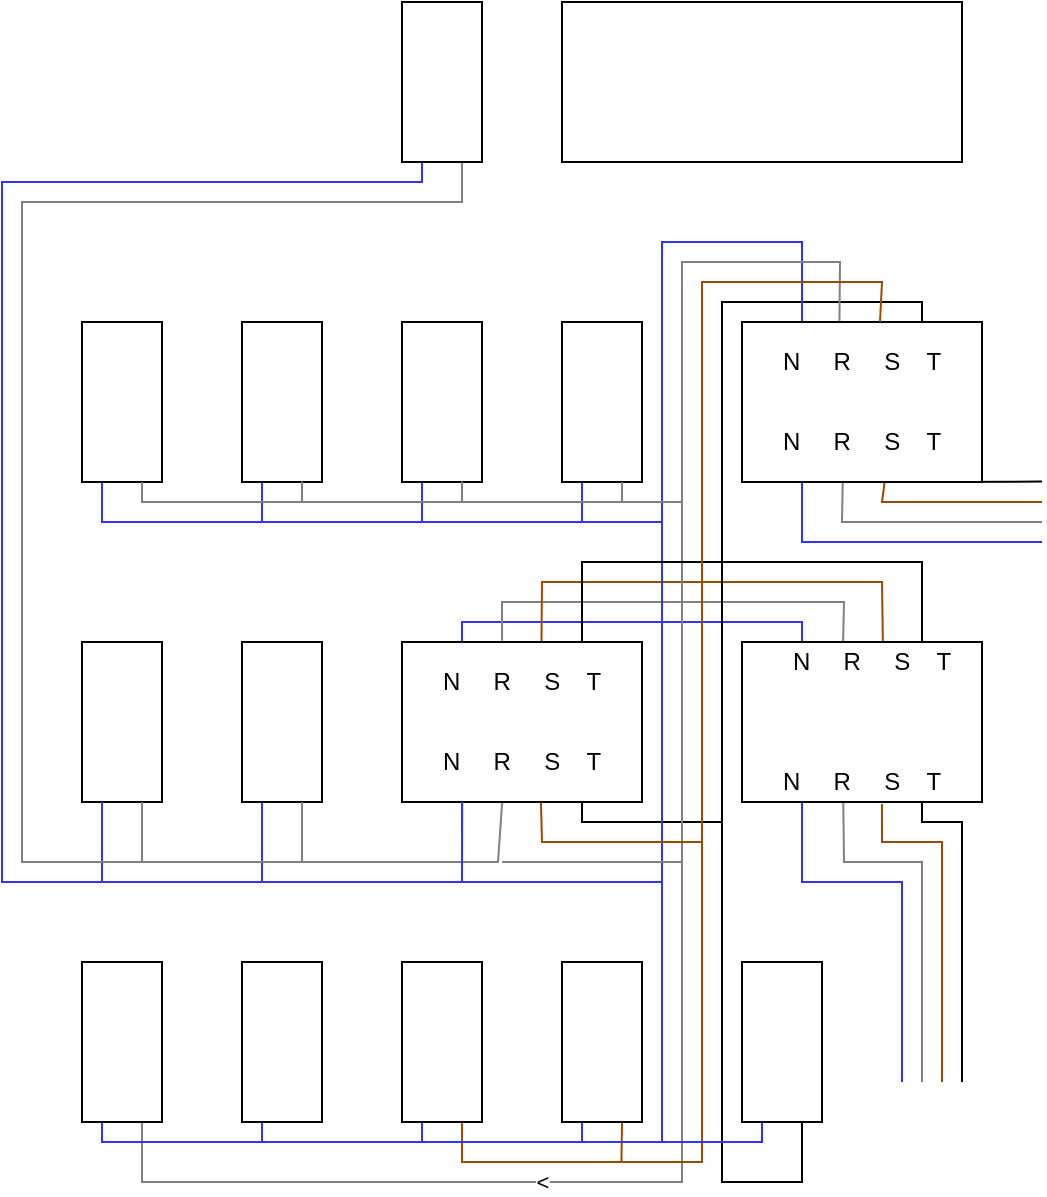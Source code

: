 <mxfile version="14.4.3" type="github">
  <diagram id="EmdvEU5kHOKkIxqGj7iC" name="Page-1">
    <mxGraphModel dx="1422" dy="774" grid="1" gridSize="10" guides="1" tooltips="1" connect="1" arrows="1" fold="1" page="1" pageScale="1" pageWidth="827" pageHeight="1169" math="0" shadow="0">
      <root>
        <mxCell id="0" />
        <mxCell id="1" parent="0" />
        <mxCell id="Mf9fLnn3tGQ7KXRYkGbC-29" style="edgeStyle=none;rounded=0;orthogonalLoop=1;jettySize=auto;html=1;exitX=0.25;exitY=1;exitDx=0;exitDy=0;endArrow=none;endFill=0;strokeColor=#3333FF;" edge="1" parent="1" source="Mf9fLnn3tGQ7KXRYkGbC-3">
          <mxGeometry relative="1" as="geometry">
            <mxPoint x="450" y="340" as="targetPoint" />
            <Array as="points">
              <mxPoint x="170" y="340" />
            </Array>
          </mxGeometry>
        </mxCell>
        <mxCell id="Mf9fLnn3tGQ7KXRYkGbC-3" value="" style="whiteSpace=wrap;html=1;" vertex="1" parent="1">
          <mxGeometry x="160" y="240" width="40" height="80" as="geometry" />
        </mxCell>
        <mxCell id="Mf9fLnn3tGQ7KXRYkGbC-30" style="edgeStyle=none;rounded=0;orthogonalLoop=1;jettySize=auto;html=1;exitX=0.25;exitY=1;exitDx=0;exitDy=0;endArrow=none;endFill=0;strokeColor=#3333FF;" edge="1" parent="1" source="Mf9fLnn3tGQ7KXRYkGbC-4">
          <mxGeometry relative="1" as="geometry">
            <mxPoint x="450" y="340" as="targetPoint" />
            <Array as="points">
              <mxPoint x="250" y="340" />
            </Array>
          </mxGeometry>
        </mxCell>
        <mxCell id="Mf9fLnn3tGQ7KXRYkGbC-49" style="edgeStyle=none;rounded=0;orthogonalLoop=1;jettySize=auto;html=1;exitX=0.75;exitY=1;exitDx=0;exitDy=0;endArrow=none;endFill=0;entryX=0.75;entryY=1;entryDx=0;entryDy=0;strokeColor=#808080;" edge="1" parent="1" source="Mf9fLnn3tGQ7KXRYkGbC-4" target="Mf9fLnn3tGQ7KXRYkGbC-3">
          <mxGeometry relative="1" as="geometry">
            <Array as="points">
              <mxPoint x="270" y="330" />
              <mxPoint x="190" y="330" />
            </Array>
          </mxGeometry>
        </mxCell>
        <mxCell id="Mf9fLnn3tGQ7KXRYkGbC-4" value="" style="whiteSpace=wrap;html=1;" vertex="1" parent="1">
          <mxGeometry x="240" y="240" width="40" height="80" as="geometry" />
        </mxCell>
        <mxCell id="Mf9fLnn3tGQ7KXRYkGbC-31" style="edgeStyle=none;rounded=0;orthogonalLoop=1;jettySize=auto;html=1;exitX=0.25;exitY=1;exitDx=0;exitDy=0;endArrow=none;endFill=0;strokeColor=#3333FF;" edge="1" parent="1" source="Mf9fLnn3tGQ7KXRYkGbC-5">
          <mxGeometry relative="1" as="geometry">
            <mxPoint x="450" y="340" as="targetPoint" />
            <Array as="points">
              <mxPoint x="330" y="340" />
            </Array>
          </mxGeometry>
        </mxCell>
        <mxCell id="Mf9fLnn3tGQ7KXRYkGbC-50" style="edgeStyle=none;rounded=0;orthogonalLoop=1;jettySize=auto;html=1;exitX=0.75;exitY=1;exitDx=0;exitDy=0;endArrow=none;endFill=0;strokeColor=#808080;" edge="1" parent="1" source="Mf9fLnn3tGQ7KXRYkGbC-5">
          <mxGeometry relative="1" as="geometry">
            <mxPoint x="270.0" y="319.793" as="targetPoint" />
            <Array as="points">
              <mxPoint x="350" y="330" />
              <mxPoint x="270" y="330" />
            </Array>
          </mxGeometry>
        </mxCell>
        <mxCell id="Mf9fLnn3tGQ7KXRYkGbC-5" value="" style="whiteSpace=wrap;html=1;" vertex="1" parent="1">
          <mxGeometry x="320" y="240" width="40" height="80" as="geometry" />
        </mxCell>
        <mxCell id="Mf9fLnn3tGQ7KXRYkGbC-32" style="edgeStyle=none;rounded=0;orthogonalLoop=1;jettySize=auto;html=1;exitX=0.25;exitY=1;exitDx=0;exitDy=0;endArrow=none;endFill=0;strokeColor=#3333FF;" edge="1" parent="1" source="Mf9fLnn3tGQ7KXRYkGbC-6">
          <mxGeometry relative="1" as="geometry">
            <mxPoint x="450" y="340" as="targetPoint" />
            <Array as="points">
              <mxPoint x="410" y="340" />
            </Array>
          </mxGeometry>
        </mxCell>
        <mxCell id="Mf9fLnn3tGQ7KXRYkGbC-51" style="edgeStyle=none;rounded=0;orthogonalLoop=1;jettySize=auto;html=1;exitX=0.75;exitY=1;exitDx=0;exitDy=0;endArrow=none;endFill=0;strokeColor=#808080;" edge="1" parent="1" source="Mf9fLnn3tGQ7KXRYkGbC-6">
          <mxGeometry relative="1" as="geometry">
            <mxPoint x="350.0" y="319.793" as="targetPoint" />
            <Array as="points">
              <mxPoint x="430" y="330" />
              <mxPoint x="350" y="330" />
            </Array>
          </mxGeometry>
        </mxCell>
        <mxCell id="Mf9fLnn3tGQ7KXRYkGbC-6" value="" style="whiteSpace=wrap;html=1;" vertex="1" parent="1">
          <mxGeometry x="400" y="240" width="40" height="80" as="geometry" />
        </mxCell>
        <mxCell id="Mf9fLnn3tGQ7KXRYkGbC-25" style="edgeStyle=none;rounded=0;orthogonalLoop=1;jettySize=auto;html=1;exitX=0.25;exitY=1;exitDx=0;exitDy=0;entryX=0.25;entryY=1;entryDx=0;entryDy=0;endArrow=none;endFill=0;strokeColor=#3333FF;" edge="1" parent="1" source="Mf9fLnn3tGQ7KXRYkGbC-7" target="Mf9fLnn3tGQ7KXRYkGbC-8">
          <mxGeometry relative="1" as="geometry">
            <Array as="points">
              <mxPoint x="170" y="520" />
              <mxPoint x="250" y="520" />
            </Array>
          </mxGeometry>
        </mxCell>
        <mxCell id="Mf9fLnn3tGQ7KXRYkGbC-7" value="" style="whiteSpace=wrap;html=1;" vertex="1" parent="1">
          <mxGeometry x="160" y="400" width="40" height="80" as="geometry" />
        </mxCell>
        <mxCell id="Mf9fLnn3tGQ7KXRYkGbC-26" style="edgeStyle=none;rounded=0;orthogonalLoop=1;jettySize=auto;html=1;exitX=0.25;exitY=1;exitDx=0;exitDy=0;entryX=0.168;entryY=0.983;entryDx=0;entryDy=0;entryPerimeter=0;endArrow=none;endFill=0;strokeColor=#3333FF;" edge="1" parent="1" source="Mf9fLnn3tGQ7KXRYkGbC-8" target="Mf9fLnn3tGQ7KXRYkGbC-41">
          <mxGeometry relative="1" as="geometry">
            <Array as="points">
              <mxPoint x="250" y="520" />
              <mxPoint x="350" y="520" />
            </Array>
          </mxGeometry>
        </mxCell>
        <mxCell id="Mf9fLnn3tGQ7KXRYkGbC-33" style="edgeStyle=none;rounded=0;orthogonalLoop=1;jettySize=auto;html=1;exitX=0.75;exitY=1;exitDx=0;exitDy=0;endArrow=none;endFill=0;strokeColor=#808080;" edge="1" parent="1" source="Mf9fLnn3tGQ7KXRYkGbC-8">
          <mxGeometry relative="1" as="geometry">
            <mxPoint x="190" y="510" as="targetPoint" />
            <Array as="points">
              <mxPoint x="270" y="510" />
            </Array>
          </mxGeometry>
        </mxCell>
        <mxCell id="Mf9fLnn3tGQ7KXRYkGbC-8" value="" style="whiteSpace=wrap;html=1;" vertex="1" parent="1">
          <mxGeometry x="240" y="400" width="40" height="80" as="geometry" />
        </mxCell>
        <mxCell id="Mf9fLnn3tGQ7KXRYkGbC-9" value="" style="whiteSpace=wrap;html=1;" vertex="1" parent="1">
          <mxGeometry x="330" y="400" width="40" height="80" as="geometry" />
        </mxCell>
        <mxCell id="Mf9fLnn3tGQ7KXRYkGbC-36" style="edgeStyle=none;rounded=0;orthogonalLoop=1;jettySize=auto;html=1;exitX=0.417;exitY=1.006;exitDx=0;exitDy=0;entryX=0.75;entryY=1;entryDx=0;entryDy=0;endArrow=none;endFill=0;strokeColor=#808080;exitPerimeter=0;" edge="1" parent="1" source="Mf9fLnn3tGQ7KXRYkGbC-10" target="Mf9fLnn3tGQ7KXRYkGbC-8">
          <mxGeometry relative="1" as="geometry">
            <Array as="points">
              <mxPoint x="368" y="510" />
              <mxPoint x="270" y="510" />
            </Array>
          </mxGeometry>
        </mxCell>
        <mxCell id="Mf9fLnn3tGQ7KXRYkGbC-37" style="edgeStyle=none;rounded=0;orthogonalLoop=1;jettySize=auto;html=1;exitX=0.25;exitY=0;exitDx=0;exitDy=0;endArrow=none;endFill=0;strokeColor=#3333FF;entryX=0.25;entryY=0;entryDx=0;entryDy=0;" edge="1" parent="1" source="Mf9fLnn3tGQ7KXRYkGbC-10" target="Mf9fLnn3tGQ7KXRYkGbC-12">
          <mxGeometry relative="1" as="geometry">
            <mxPoint x="503" y="400" as="targetPoint" />
            <Array as="points">
              <mxPoint x="350" y="390" />
              <mxPoint x="520" y="390" />
            </Array>
          </mxGeometry>
        </mxCell>
        <mxCell id="Mf9fLnn3tGQ7KXRYkGbC-38" style="edgeStyle=none;rounded=0;orthogonalLoop=1;jettySize=auto;html=1;exitX=0.417;exitY=-0.008;exitDx=0;exitDy=0;entryX=0.421;entryY=0.015;entryDx=0;entryDy=0;endArrow=none;endFill=0;exitPerimeter=0;strokeColor=#808080;entryPerimeter=0;" edge="1" parent="1" source="Mf9fLnn3tGQ7KXRYkGbC-10" target="Mf9fLnn3tGQ7KXRYkGbC-12">
          <mxGeometry relative="1" as="geometry">
            <Array as="points">
              <mxPoint x="370" y="380" />
              <mxPoint x="541" y="380" />
            </Array>
          </mxGeometry>
        </mxCell>
        <mxCell id="Mf9fLnn3tGQ7KXRYkGbC-39" style="edgeStyle=none;rounded=0;orthogonalLoop=1;jettySize=auto;html=1;exitX=0.581;exitY=0.02;exitDx=0;exitDy=0;entryX=0.587;entryY=0.008;entryDx=0;entryDy=0;entryPerimeter=0;endArrow=none;endFill=0;exitPerimeter=0;strokeColor=#994C00;" edge="1" parent="1" source="Mf9fLnn3tGQ7KXRYkGbC-10" target="Mf9fLnn3tGQ7KXRYkGbC-12">
          <mxGeometry relative="1" as="geometry">
            <Array as="points">
              <mxPoint x="390" y="370" />
              <mxPoint x="560" y="370" />
            </Array>
          </mxGeometry>
        </mxCell>
        <mxCell id="Mf9fLnn3tGQ7KXRYkGbC-55" style="edgeStyle=none;rounded=0;orthogonalLoop=1;jettySize=auto;html=1;exitX=0.75;exitY=1;exitDx=0;exitDy=0;entryX=0.75;entryY=0;entryDx=0;entryDy=0;endArrow=none;endFill=0;" edge="1" parent="1" source="Mf9fLnn3tGQ7KXRYkGbC-10" target="Mf9fLnn3tGQ7KXRYkGbC-11">
          <mxGeometry relative="1" as="geometry">
            <Array as="points">
              <mxPoint x="410" y="490" />
              <mxPoint x="480" y="490" />
              <mxPoint x="480" y="230" />
              <mxPoint x="580" y="230" />
            </Array>
          </mxGeometry>
        </mxCell>
        <mxCell id="Mf9fLnn3tGQ7KXRYkGbC-10" value="" style="whiteSpace=wrap;html=1;" vertex="1" parent="1">
          <mxGeometry x="320" y="400" width="120" height="80" as="geometry" />
        </mxCell>
        <mxCell id="Mf9fLnn3tGQ7KXRYkGbC-27" style="edgeStyle=none;rounded=0;orthogonalLoop=1;jettySize=auto;html=1;entryX=0.25;entryY=1;entryDx=0;entryDy=0;endArrow=none;endFill=0;strokeColor=#3333FF;exitX=0.25;exitY=0;exitDx=0;exitDy=0;" edge="1" parent="1" source="Mf9fLnn3tGQ7KXRYkGbC-11" target="Mf9fLnn3tGQ7KXRYkGbC-10">
          <mxGeometry relative="1" as="geometry">
            <mxPoint x="498" y="239" as="sourcePoint" />
            <Array as="points">
              <mxPoint x="520" y="200" />
              <mxPoint x="450" y="200" />
              <mxPoint x="450" y="330" />
              <mxPoint x="450" y="520" />
              <mxPoint x="350" y="520" />
            </Array>
          </mxGeometry>
        </mxCell>
        <mxCell id="Mf9fLnn3tGQ7KXRYkGbC-52" style="edgeStyle=none;rounded=0;orthogonalLoop=1;jettySize=auto;html=1;exitX=0.406;exitY=0;exitDx=0;exitDy=0;endArrow=none;endFill=0;strokeColor=#808080;exitPerimeter=0;" edge="1" parent="1" source="Mf9fLnn3tGQ7KXRYkGbC-11">
          <mxGeometry relative="1" as="geometry">
            <mxPoint x="430.0" y="320" as="targetPoint" />
            <Array as="points">
              <mxPoint x="539" y="210" />
              <mxPoint x="460" y="210" />
              <mxPoint x="460" y="330" />
              <mxPoint x="430" y="330" />
            </Array>
          </mxGeometry>
        </mxCell>
        <mxCell id="Mf9fLnn3tGQ7KXRYkGbC-54" style="edgeStyle=none;rounded=0;orthogonalLoop=1;jettySize=auto;html=1;endArrow=none;endFill=0;strokeColor=#808080;" edge="1" parent="1">
          <mxGeometry relative="1" as="geometry">
            <mxPoint x="370" y="510" as="targetPoint" />
            <mxPoint x="460" y="330" as="sourcePoint" />
            <Array as="points">
              <mxPoint x="460" y="510" />
            </Array>
          </mxGeometry>
        </mxCell>
        <mxCell id="Mf9fLnn3tGQ7KXRYkGbC-56" style="edgeStyle=none;rounded=0;orthogonalLoop=1;jettySize=auto;html=1;exitX=0.25;exitY=1;exitDx=0;exitDy=0;endArrow=none;endFill=0;strokeColor=#3333FF;" edge="1" parent="1" source="Mf9fLnn3tGQ7KXRYkGbC-11">
          <mxGeometry relative="1" as="geometry">
            <mxPoint x="640" y="350" as="targetPoint" />
            <Array as="points">
              <mxPoint x="520" y="350" />
            </Array>
          </mxGeometry>
        </mxCell>
        <mxCell id="Mf9fLnn3tGQ7KXRYkGbC-57" style="edgeStyle=none;rounded=0;orthogonalLoop=1;jettySize=auto;html=1;exitX=0.42;exitY=0.974;exitDx=0;exitDy=0;endArrow=none;endFill=0;exitPerimeter=0;strokeColor=#808080;" edge="1" parent="1" source="Mf9fLnn3tGQ7KXRYkGbC-11">
          <mxGeometry relative="1" as="geometry">
            <mxPoint x="640" y="340" as="targetPoint" />
            <Array as="points">
              <mxPoint x="540" y="340" />
            </Array>
          </mxGeometry>
        </mxCell>
        <mxCell id="Mf9fLnn3tGQ7KXRYkGbC-58" style="edgeStyle=none;rounded=0;orthogonalLoop=1;jettySize=auto;html=1;exitX=0.594;exitY=1.004;exitDx=0;exitDy=0;endArrow=none;endFill=0;exitPerimeter=0;strokeColor=#994C00;" edge="1" parent="1" source="Mf9fLnn3tGQ7KXRYkGbC-11">
          <mxGeometry relative="1" as="geometry">
            <mxPoint x="640" y="330" as="targetPoint" />
            <Array as="points">
              <mxPoint x="560" y="330" />
            </Array>
          </mxGeometry>
        </mxCell>
        <mxCell id="Mf9fLnn3tGQ7KXRYkGbC-59" style="edgeStyle=none;rounded=0;orthogonalLoop=1;jettySize=auto;html=1;exitX=1;exitY=1;exitDx=0;exitDy=0;endArrow=none;endFill=0;strokeColor=#000000;" edge="1" parent="1" source="Mf9fLnn3tGQ7KXRYkGbC-11">
          <mxGeometry relative="1" as="geometry">
            <mxPoint x="640" y="319.81" as="targetPoint" />
            <Array as="points">
              <mxPoint x="580" y="320" />
            </Array>
          </mxGeometry>
        </mxCell>
        <mxCell id="Mf9fLnn3tGQ7KXRYkGbC-11" value="" style="whiteSpace=wrap;html=1;" vertex="1" parent="1">
          <mxGeometry x="490" y="240" width="120" height="80" as="geometry" />
        </mxCell>
        <mxCell id="Mf9fLnn3tGQ7KXRYkGbC-40" style="edgeStyle=none;rounded=0;orthogonalLoop=1;jettySize=auto;html=1;exitX=0.75;exitY=0;exitDx=0;exitDy=0;endArrow=none;endFill=0;entryX=0.75;entryY=0;entryDx=0;entryDy=0;" edge="1" parent="1" source="Mf9fLnn3tGQ7KXRYkGbC-12" target="Mf9fLnn3tGQ7KXRYkGbC-10">
          <mxGeometry relative="1" as="geometry">
            <mxPoint x="580.0" y="360" as="targetPoint" />
            <Array as="points">
              <mxPoint x="580" y="360" />
              <mxPoint x="410" y="360" />
            </Array>
          </mxGeometry>
        </mxCell>
        <mxCell id="Mf9fLnn3tGQ7KXRYkGbC-42" style="edgeStyle=none;rounded=0;orthogonalLoop=1;jettySize=auto;html=1;exitX=0.75;exitY=1;exitDx=0;exitDy=0;endArrow=none;endFill=0;strokeColor=#000000;" edge="1" parent="1" source="Mf9fLnn3tGQ7KXRYkGbC-12">
          <mxGeometry relative="1" as="geometry">
            <mxPoint x="600" y="620" as="targetPoint" />
            <Array as="points">
              <mxPoint x="580" y="490" />
              <mxPoint x="600" y="490" />
            </Array>
          </mxGeometry>
        </mxCell>
        <mxCell id="Mf9fLnn3tGQ7KXRYkGbC-43" style="edgeStyle=none;rounded=0;orthogonalLoop=1;jettySize=auto;html=1;exitX=0.583;exitY=1.013;exitDx=0;exitDy=0;endArrow=none;endFill=0;exitPerimeter=0;strokeColor=#994C00;" edge="1" parent="1" source="Mf9fLnn3tGQ7KXRYkGbC-12">
          <mxGeometry relative="1" as="geometry">
            <mxPoint x="590" y="620" as="targetPoint" />
            <Array as="points">
              <mxPoint x="560" y="500" />
              <mxPoint x="590" y="500" />
            </Array>
          </mxGeometry>
        </mxCell>
        <mxCell id="Mf9fLnn3tGQ7KXRYkGbC-44" style="edgeStyle=none;rounded=0;orthogonalLoop=1;jettySize=auto;html=1;exitX=0.422;exitY=1.004;exitDx=0;exitDy=0;endArrow=none;endFill=0;exitPerimeter=0;strokeColor=#808080;" edge="1" parent="1" source="Mf9fLnn3tGQ7KXRYkGbC-12">
          <mxGeometry relative="1" as="geometry">
            <mxPoint x="580" y="620" as="targetPoint" />
            <Array as="points">
              <mxPoint x="541" y="510" />
              <mxPoint x="580" y="510" />
            </Array>
          </mxGeometry>
        </mxCell>
        <mxCell id="Mf9fLnn3tGQ7KXRYkGbC-45" style="edgeStyle=none;rounded=0;orthogonalLoop=1;jettySize=auto;html=1;exitX=0.25;exitY=1;exitDx=0;exitDy=0;endArrow=none;endFill=0;strokeColor=#3333FF;" edge="1" parent="1" source="Mf9fLnn3tGQ7KXRYkGbC-12">
          <mxGeometry relative="1" as="geometry">
            <mxPoint x="570" y="620" as="targetPoint" />
            <Array as="points">
              <mxPoint x="520" y="520" />
              <mxPoint x="570" y="520" />
            </Array>
          </mxGeometry>
        </mxCell>
        <mxCell id="Mf9fLnn3tGQ7KXRYkGbC-12" value="" style="whiteSpace=wrap;html=1;" vertex="1" parent="1">
          <mxGeometry x="490" y="400" width="120" height="80" as="geometry" />
        </mxCell>
        <mxCell id="Mf9fLnn3tGQ7KXRYkGbC-62" value="&amp;lt;" style="edgeStyle=none;rounded=0;orthogonalLoop=1;jettySize=auto;html=1;exitX=0.75;exitY=1;exitDx=0;exitDy=0;endArrow=none;endFill=0;strokeColor=#808080;" edge="1" parent="1" source="Mf9fLnn3tGQ7KXRYkGbC-13">
          <mxGeometry relative="1" as="geometry">
            <mxPoint x="460" y="510" as="targetPoint" />
            <Array as="points">
              <mxPoint x="190" y="670" />
              <mxPoint x="460" y="670" />
            </Array>
          </mxGeometry>
        </mxCell>
        <mxCell id="Mf9fLnn3tGQ7KXRYkGbC-71" style="edgeStyle=none;rounded=0;orthogonalLoop=1;jettySize=auto;html=1;exitX=0.25;exitY=1;exitDx=0;exitDy=0;endArrow=none;endFill=0;strokeColor=#3333FF;" edge="1" parent="1" source="Mf9fLnn3tGQ7KXRYkGbC-13">
          <mxGeometry relative="1" as="geometry">
            <mxPoint x="250" y="650" as="targetPoint" />
            <Array as="points">
              <mxPoint x="170" y="650" />
            </Array>
          </mxGeometry>
        </mxCell>
        <mxCell id="Mf9fLnn3tGQ7KXRYkGbC-13" value="" style="whiteSpace=wrap;html=1;" vertex="1" parent="1">
          <mxGeometry x="160" y="560" width="40" height="80" as="geometry" />
        </mxCell>
        <mxCell id="Mf9fLnn3tGQ7KXRYkGbC-70" style="edgeStyle=none;rounded=0;orthogonalLoop=1;jettySize=auto;html=1;exitX=0.25;exitY=1;exitDx=0;exitDy=0;endArrow=none;endFill=0;strokeColor=#3333FF;" edge="1" parent="1" source="Mf9fLnn3tGQ7KXRYkGbC-14">
          <mxGeometry relative="1" as="geometry">
            <mxPoint x="330" y="650" as="targetPoint" />
            <Array as="points">
              <mxPoint x="250" y="650" />
            </Array>
          </mxGeometry>
        </mxCell>
        <mxCell id="Mf9fLnn3tGQ7KXRYkGbC-14" value="" style="whiteSpace=wrap;html=1;" vertex="1" parent="1">
          <mxGeometry x="240" y="560" width="40" height="80" as="geometry" />
        </mxCell>
        <mxCell id="Mf9fLnn3tGQ7KXRYkGbC-64" style="edgeStyle=none;rounded=0;orthogonalLoop=1;jettySize=auto;html=1;exitX=0.75;exitY=1;exitDx=0;exitDy=0;endArrow=none;endFill=0;strokeColor=#994C00;" edge="1" parent="1" source="Mf9fLnn3tGQ7KXRYkGbC-15">
          <mxGeometry relative="1" as="geometry">
            <mxPoint x="470" y="500" as="targetPoint" />
            <Array as="points">
              <mxPoint x="350" y="660" />
              <mxPoint x="470" y="660" />
            </Array>
          </mxGeometry>
        </mxCell>
        <mxCell id="Mf9fLnn3tGQ7KXRYkGbC-69" style="edgeStyle=none;rounded=0;orthogonalLoop=1;jettySize=auto;html=1;exitX=0.25;exitY=1;exitDx=0;exitDy=0;endArrow=none;endFill=0;strokeColor=#3333FF;" edge="1" parent="1" source="Mf9fLnn3tGQ7KXRYkGbC-15">
          <mxGeometry relative="1" as="geometry">
            <mxPoint x="410" y="650" as="targetPoint" />
            <Array as="points">
              <mxPoint x="330" y="650" />
            </Array>
          </mxGeometry>
        </mxCell>
        <mxCell id="Mf9fLnn3tGQ7KXRYkGbC-15" value="" style="whiteSpace=wrap;html=1;" vertex="1" parent="1">
          <mxGeometry x="320" y="560" width="40" height="80" as="geometry" />
        </mxCell>
        <mxCell id="Mf9fLnn3tGQ7KXRYkGbC-65" style="edgeStyle=none;rounded=0;orthogonalLoop=1;jettySize=auto;html=1;exitX=0.75;exitY=1;exitDx=0;exitDy=0;endArrow=none;endFill=0;strokeColor=#994C00;" edge="1" parent="1" source="Mf9fLnn3tGQ7KXRYkGbC-16">
          <mxGeometry relative="1" as="geometry">
            <mxPoint x="429.724" y="660.0" as="targetPoint" />
          </mxGeometry>
        </mxCell>
        <mxCell id="Mf9fLnn3tGQ7KXRYkGbC-68" style="edgeStyle=none;rounded=0;orthogonalLoop=1;jettySize=auto;html=1;exitX=0.25;exitY=1;exitDx=0;exitDy=0;endArrow=none;endFill=0;strokeColor=#3333FF;" edge="1" parent="1" source="Mf9fLnn3tGQ7KXRYkGbC-16">
          <mxGeometry relative="1" as="geometry">
            <mxPoint x="450" y="650" as="targetPoint" />
            <Array as="points">
              <mxPoint x="410" y="650" />
            </Array>
          </mxGeometry>
        </mxCell>
        <mxCell id="Mf9fLnn3tGQ7KXRYkGbC-16" value="" style="whiteSpace=wrap;html=1;" vertex="1" parent="1">
          <mxGeometry x="400" y="560" width="40" height="80" as="geometry" />
        </mxCell>
        <mxCell id="Mf9fLnn3tGQ7KXRYkGbC-66" style="edgeStyle=none;rounded=0;orthogonalLoop=1;jettySize=auto;html=1;exitX=0.75;exitY=1;exitDx=0;exitDy=0;endArrow=none;endFill=0;" edge="1" parent="1" source="Mf9fLnn3tGQ7KXRYkGbC-17">
          <mxGeometry relative="1" as="geometry">
            <mxPoint x="480" y="490" as="targetPoint" />
            <Array as="points">
              <mxPoint x="520" y="670" />
              <mxPoint x="480" y="670" />
            </Array>
          </mxGeometry>
        </mxCell>
        <mxCell id="Mf9fLnn3tGQ7KXRYkGbC-67" style="edgeStyle=none;rounded=0;orthogonalLoop=1;jettySize=auto;html=1;exitX=0.25;exitY=1;exitDx=0;exitDy=0;endArrow=none;endFill=0;strokeColor=#3333FF;" edge="1" parent="1" source="Mf9fLnn3tGQ7KXRYkGbC-17">
          <mxGeometry relative="1" as="geometry">
            <mxPoint x="450" y="520" as="targetPoint" />
            <Array as="points">
              <mxPoint x="500" y="650" />
              <mxPoint x="450" y="650" />
            </Array>
          </mxGeometry>
        </mxCell>
        <mxCell id="Mf9fLnn3tGQ7KXRYkGbC-17" value="" style="whiteSpace=wrap;html=1;" vertex="1" parent="1">
          <mxGeometry x="490" y="560" width="40" height="80" as="geometry" />
        </mxCell>
        <mxCell id="Mf9fLnn3tGQ7KXRYkGbC-23" style="edgeStyle=none;rounded=0;orthogonalLoop=1;jettySize=auto;html=1;exitX=0.25;exitY=1;exitDx=0;exitDy=0;endArrow=none;endFill=0;strokeColor=#3333FF;entryX=0.25;entryY=1;entryDx=0;entryDy=0;" edge="1" parent="1" source="Mf9fLnn3tGQ7KXRYkGbC-18" target="Mf9fLnn3tGQ7KXRYkGbC-7">
          <mxGeometry relative="1" as="geometry">
            <mxPoint x="176" y="480" as="targetPoint" />
            <Array as="points">
              <mxPoint x="330" y="170" />
              <mxPoint x="120" y="170" />
              <mxPoint x="120" y="520" />
              <mxPoint x="170" y="520" />
            </Array>
          </mxGeometry>
        </mxCell>
        <mxCell id="Mf9fLnn3tGQ7KXRYkGbC-24" style="edgeStyle=none;rounded=0;orthogonalLoop=1;jettySize=auto;html=1;exitX=0.75;exitY=1;exitDx=0;exitDy=0;entryX=0.75;entryY=1;entryDx=0;entryDy=0;endArrow=none;endFill=0;strokeColor=#808080;" edge="1" parent="1" source="Mf9fLnn3tGQ7KXRYkGbC-18" target="Mf9fLnn3tGQ7KXRYkGbC-7">
          <mxGeometry relative="1" as="geometry">
            <Array as="points">
              <mxPoint x="350" y="180" />
              <mxPoint x="130" y="180" />
              <mxPoint x="130" y="510" />
              <mxPoint x="190" y="510" />
            </Array>
          </mxGeometry>
        </mxCell>
        <mxCell id="Mf9fLnn3tGQ7KXRYkGbC-18" value="" style="whiteSpace=wrap;html=1;" vertex="1" parent="1">
          <mxGeometry x="320" y="80" width="40" height="80" as="geometry" />
        </mxCell>
        <mxCell id="Mf9fLnn3tGQ7KXRYkGbC-20" value="" style="whiteSpace=wrap;html=1;" vertex="1" parent="1">
          <mxGeometry x="400" y="80" width="200" height="80" as="geometry" />
        </mxCell>
        <mxCell id="Mf9fLnn3tGQ7KXRYkGbC-34" value="N&amp;nbsp; &amp;nbsp; &amp;nbsp;R&amp;nbsp; &amp;nbsp; &amp;nbsp;S&amp;nbsp; &amp;nbsp; T" style="text;html=1;strokeColor=none;fillColor=none;align=center;verticalAlign=middle;whiteSpace=wrap;rounded=0;" vertex="1" parent="1">
          <mxGeometry x="335" y="410" width="90" height="20" as="geometry" />
        </mxCell>
        <mxCell id="Mf9fLnn3tGQ7KXRYkGbC-53" style="edgeStyle=none;rounded=0;orthogonalLoop=1;jettySize=auto;html=1;exitX=0.579;exitY=1.003;exitDx=0;exitDy=0;endArrow=none;endFill=0;exitPerimeter=0;strokeColor=#994C00;" edge="1" parent="1" source="Mf9fLnn3tGQ7KXRYkGbC-10">
          <mxGeometry relative="1" as="geometry">
            <mxPoint x="559" y="240" as="targetPoint" />
            <Array as="points">
              <mxPoint x="390" y="500" />
              <mxPoint x="470" y="500" />
              <mxPoint x="470" y="220" />
              <mxPoint x="560" y="220" />
            </Array>
          </mxGeometry>
        </mxCell>
        <mxCell id="Mf9fLnn3tGQ7KXRYkGbC-41" value="N&amp;nbsp; &amp;nbsp; &amp;nbsp;R&amp;nbsp; &amp;nbsp; &amp;nbsp;S&amp;nbsp; &amp;nbsp; T" style="text;html=1;strokeColor=none;fillColor=none;align=center;verticalAlign=middle;whiteSpace=wrap;rounded=0;" vertex="1" parent="1">
          <mxGeometry x="335" y="450" width="90" height="20" as="geometry" />
        </mxCell>
        <mxCell id="Mf9fLnn3tGQ7KXRYkGbC-46" value="N&amp;nbsp; &amp;nbsp; &amp;nbsp;R&amp;nbsp; &amp;nbsp; &amp;nbsp;S&amp;nbsp; &amp;nbsp; T" style="text;html=1;strokeColor=none;fillColor=none;align=center;verticalAlign=middle;whiteSpace=wrap;rounded=0;" vertex="1" parent="1">
          <mxGeometry x="510" y="400" width="90" height="20" as="geometry" />
        </mxCell>
        <mxCell id="Mf9fLnn3tGQ7KXRYkGbC-47" value="N&amp;nbsp; &amp;nbsp; &amp;nbsp;R&amp;nbsp; &amp;nbsp; &amp;nbsp;S&amp;nbsp; &amp;nbsp; T" style="text;html=1;strokeColor=none;fillColor=none;align=center;verticalAlign=middle;whiteSpace=wrap;rounded=0;" vertex="1" parent="1">
          <mxGeometry x="505" y="460" width="90" height="20" as="geometry" />
        </mxCell>
        <mxCell id="Mf9fLnn3tGQ7KXRYkGbC-60" value="N&amp;nbsp; &amp;nbsp; &amp;nbsp;R&amp;nbsp; &amp;nbsp; &amp;nbsp;S&amp;nbsp; &amp;nbsp; T" style="text;html=1;strokeColor=none;fillColor=none;align=center;verticalAlign=middle;whiteSpace=wrap;rounded=0;" vertex="1" parent="1">
          <mxGeometry x="505" y="250" width="90" height="20" as="geometry" />
        </mxCell>
        <mxCell id="Mf9fLnn3tGQ7KXRYkGbC-61" value="N&amp;nbsp; &amp;nbsp; &amp;nbsp;R&amp;nbsp; &amp;nbsp; &amp;nbsp;S&amp;nbsp; &amp;nbsp; T" style="text;html=1;strokeColor=none;fillColor=none;align=center;verticalAlign=middle;whiteSpace=wrap;rounded=0;" vertex="1" parent="1">
          <mxGeometry x="505" y="290" width="90" height="20" as="geometry" />
        </mxCell>
      </root>
    </mxGraphModel>
  </diagram>
</mxfile>

